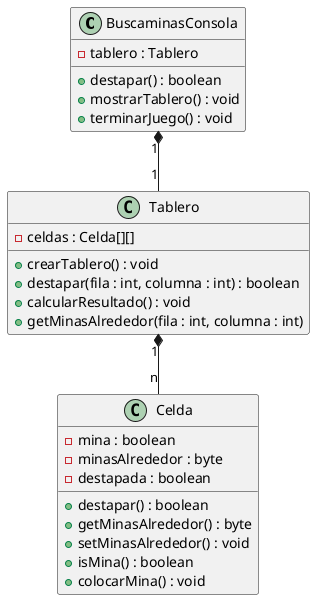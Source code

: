 @startuml
class BuscaminasConsola {
    -tablero : Tablero

    +destapar() : boolean
    +mostrarTablero() : void
    +terminarJuego() : void
}

class Tablero {
    -celdas : Celda[][]

    +crearTablero() : void
    +destapar(fila : int, columna : int) : boolean
    +calcularResultado() : void
    +getMinasAlrededor(fila : int, columna : int)
}

class Celda {
    -mina : boolean
    -minasAlrededor : byte
    -destapada : boolean

    +destapar() : boolean
    +getMinasAlrededor() : byte
    +setMinasAlrededor() : void
    +isMina() : boolean
    +colocarMina() : void
}

Tablero "1" *-- "n" Celda
BuscaminasConsola "1" *-- "1" Tablero

@enduml